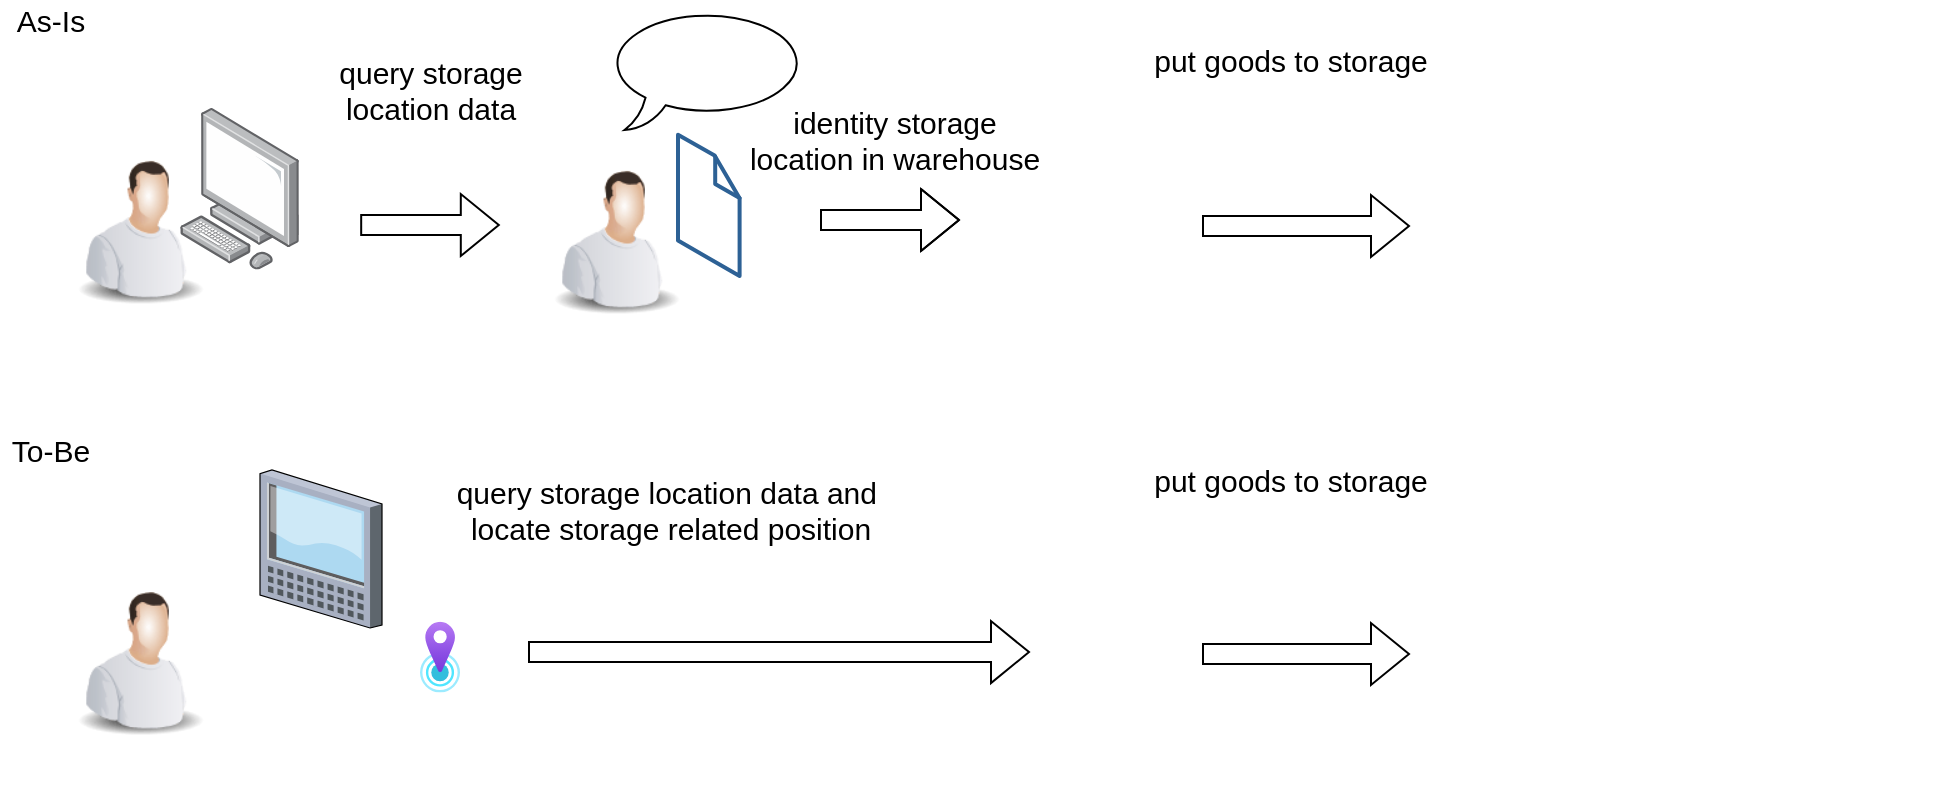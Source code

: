 <mxfile version="14.6.1" type="github">
  <diagram id="2iuG8Z94NuX4hexGVkdB" name="Page-1">
    <mxGraphModel dx="1248" dy="1875" grid="1" gridSize="10" guides="1" tooltips="1" connect="1" arrows="1" fold="1" page="1" pageScale="1" pageWidth="827" pageHeight="1169" math="0" shadow="0">
      <root>
        <mxCell id="0" />
        <mxCell id="1" parent="0" />
        <mxCell id="EWxh4YOVgIjpafD3qp9p-34" value="" style="edgeStyle=orthogonalEdgeStyle;shape=flexArrow;rounded=0;orthogonalLoop=1;jettySize=auto;html=1;fontColor=#000000;" edge="1" parent="1">
          <mxGeometry relative="1" as="geometry">
            <mxPoint x="260.09" y="-502.5" as="sourcePoint" />
            <mxPoint x="329.9" y="-502.5" as="targetPoint" />
          </mxGeometry>
        </mxCell>
        <mxCell id="EWxh4YOVgIjpafD3qp9p-6" value="" style="points=[];aspect=fixed;html=1;align=center;shadow=0;dashed=0;image;image=img/lib/allied_telesis/computer_and_terminals/Personal_Computer.svg;" vertex="1" parent="1">
          <mxGeometry x="170" y="-561" width="59.62" height="80.8" as="geometry" />
        </mxCell>
        <mxCell id="EWxh4YOVgIjpafD3qp9p-35" value="" style="edgeStyle=orthogonalEdgeStyle;shape=flexArrow;rounded=0;orthogonalLoop=1;jettySize=auto;html=1;fontColor=#000000;" edge="1" parent="1">
          <mxGeometry relative="1" as="geometry">
            <mxPoint x="490" y="-505" as="sourcePoint" />
            <mxPoint x="560" y="-505" as="targetPoint" />
            <Array as="points">
              <mxPoint x="530" y="-505" />
              <mxPoint x="530" y="-505" />
            </Array>
          </mxGeometry>
        </mxCell>
        <mxCell id="EWxh4YOVgIjpafD3qp9p-8" value="" style="verticalLabelPosition=bottom;html=1;verticalAlign=top;strokeWidth=1;align=center;outlineConnect=0;dashed=0;outlineConnect=0;shape=mxgraph.aws3d.file;aspect=fixed;strokeColor=#2d6195;fillColor=#ffffff;fontColor=#000000;" vertex="1" parent="1">
          <mxGeometry x="419" y="-547.6" width="30.8" height="70.6" as="geometry" />
        </mxCell>
        <mxCell id="EWxh4YOVgIjpafD3qp9p-37" value="" style="edgeStyle=orthogonalEdgeStyle;shape=flexArrow;rounded=0;orthogonalLoop=1;jettySize=auto;html=1;fontColor=#000000;" edge="1" parent="1">
          <mxGeometry relative="1" as="geometry">
            <mxPoint x="681" y="-502" as="sourcePoint" />
            <mxPoint x="785" y="-502" as="targetPoint" />
          </mxGeometry>
        </mxCell>
        <mxCell id="EWxh4YOVgIjpafD3qp9p-13" value="" style="shape=image;html=1;verticalAlign=top;verticalLabelPosition=bottom;labelBackgroundColor=#ffffff;imageAspect=0;aspect=fixed;image=https://cdn0.iconfinder.com/data/icons/containers/128/handle4.png;fontColor=#000000;flipH=1;" vertex="1" parent="1">
          <mxGeometry x="570" y="-576.3" width="128" height="128" as="geometry" />
        </mxCell>
        <mxCell id="EWxh4YOVgIjpafD3qp9p-19" value="" style="group" vertex="1" connectable="0" parent="1">
          <mxGeometry x="790" y="-591" width="267" height="160.6" as="geometry" />
        </mxCell>
        <mxCell id="EWxh4YOVgIjpafD3qp9p-15" value="" style="shape=image;html=1;verticalAlign=top;verticalLabelPosition=bottom;labelBackgroundColor=#ffffff;imageAspect=0;aspect=fixed;image=https://cdn0.iconfinder.com/data/icons/containers/128/self1.png;fontColor=#000000;" vertex="1" parent="EWxh4YOVgIjpafD3qp9p-19">
          <mxGeometry x="75" width="128" height="128" as="geometry" />
        </mxCell>
        <mxCell id="EWxh4YOVgIjpafD3qp9p-16" value="" style="shape=image;html=1;verticalAlign=top;verticalLabelPosition=bottom;labelBackgroundColor=#ffffff;imageAspect=0;aspect=fixed;image=https://cdn0.iconfinder.com/data/icons/containers/128/self1.png;fontColor=#000000;" vertex="1" parent="EWxh4YOVgIjpafD3qp9p-19">
          <mxGeometry x="139" y="7.8" width="128" height="128" as="geometry" />
        </mxCell>
        <mxCell id="EWxh4YOVgIjpafD3qp9p-17" value="" style="shape=image;html=1;verticalAlign=top;verticalLabelPosition=bottom;labelBackgroundColor=#ffffff;imageAspect=0;aspect=fixed;image=https://cdn0.iconfinder.com/data/icons/containers/128/self1.png;fontColor=#000000;" vertex="1" parent="EWxh4YOVgIjpafD3qp9p-19">
          <mxGeometry y="21.33" width="128" height="128" as="geometry" />
        </mxCell>
        <mxCell id="EWxh4YOVgIjpafD3qp9p-18" value="" style="shape=image;html=1;verticalAlign=top;verticalLabelPosition=bottom;labelBackgroundColor=#ffffff;imageAspect=0;aspect=fixed;image=https://cdn0.iconfinder.com/data/icons/containers/128/self1.png;fontColor=#000000;" vertex="1" parent="EWxh4YOVgIjpafD3qp9p-19">
          <mxGeometry x="64" y="32.6" width="128" height="128" as="geometry" />
        </mxCell>
        <mxCell id="EWxh4YOVgIjpafD3qp9p-31" value="" style="whiteSpace=wrap;html=1;shape=mxgraph.basic.oval_callout;fontColor=#000000;" vertex="1" parent="1">
          <mxGeometry x="384" y="-610" width="100" height="60" as="geometry" />
        </mxCell>
        <mxCell id="EWxh4YOVgIjpafD3qp9p-32" value="" style="shape=image;html=1;verticalAlign=top;verticalLabelPosition=bottom;labelBackgroundColor=#ffffff;imageAspect=0;aspect=fixed;image=https://cdn1.iconfinder.com/data/icons/business-456/500/global-business-128.png;fontColor=#000000;sketch=0;" vertex="1" parent="1">
          <mxGeometry x="390" y="-604" width="38" height="38" as="geometry" />
        </mxCell>
        <mxCell id="EWxh4YOVgIjpafD3qp9p-30" value="" style="shape=image;html=1;verticalAlign=top;verticalLabelPosition=bottom;labelBackgroundColor=#ffffff;imageAspect=0;aspect=fixed;image=https://cdn2.iconfinder.com/data/icons/miscellaneous-31/60/map-128.png;fontColor=#000000;" vertex="1" parent="1">
          <mxGeometry x="428" y="-604" width="39" height="39" as="geometry" />
        </mxCell>
        <mxCell id="EWxh4YOVgIjpafD3qp9p-38" value="query storage &lt;br&gt;location data" style="text;html=1;align=center;verticalAlign=middle;resizable=0;points=[];autosize=1;strokeColor=none;fontSize=15;fontStyle=0" vertex="1" parent="1">
          <mxGeometry x="240" y="-590" width="110" height="40" as="geometry" />
        </mxCell>
        <mxCell id="EWxh4YOVgIjpafD3qp9p-39" value="identity storage&lt;br&gt;location in warehouse" style="text;html=1;align=center;verticalAlign=middle;resizable=0;points=[];autosize=1;strokeColor=none;fontSize=15;fontStyle=0" vertex="1" parent="1">
          <mxGeometry x="447" y="-565" width="160" height="40" as="geometry" />
        </mxCell>
        <mxCell id="EWxh4YOVgIjpafD3qp9p-40" value="put goods to storage" style="text;html=1;align=center;verticalAlign=middle;resizable=0;points=[];autosize=1;strokeColor=none;fontSize=15;fontStyle=0" vertex="1" parent="1">
          <mxGeometry x="650" y="-595" width="150" height="20" as="geometry" />
        </mxCell>
        <mxCell id="EWxh4YOVgIjpafD3qp9p-41" value="" style="image;html=1;image=img/lib/clip_art/people/Worker_Man_128x128.png;labelBackgroundColor=#ffffff;sketch=0;fontSize=15;" vertex="1" parent="1">
          <mxGeometry x="110" y="-542" width="80" height="80" as="geometry" />
        </mxCell>
        <mxCell id="EWxh4YOVgIjpafD3qp9p-42" value="" style="image;html=1;image=img/lib/clip_art/people/Worker_Man_128x128.png;labelBackgroundColor=#ffffff;sketch=0;fontSize=15;" vertex="1" parent="1">
          <mxGeometry x="348" y="-537" width="80" height="80" as="geometry" />
        </mxCell>
        <mxCell id="EWxh4YOVgIjpafD3qp9p-49" value="" style="edgeStyle=orthogonalEdgeStyle;shape=flexArrow;rounded=0;orthogonalLoop=1;jettySize=auto;html=1;fontColor=#000000;" edge="1" parent="1">
          <mxGeometry relative="1" as="geometry">
            <mxPoint x="681" y="-288" as="sourcePoint" />
            <mxPoint x="785" y="-288" as="targetPoint" />
          </mxGeometry>
        </mxCell>
        <mxCell id="EWxh4YOVgIjpafD3qp9p-50" value="" style="shape=image;html=1;verticalAlign=top;verticalLabelPosition=bottom;labelBackgroundColor=#ffffff;imageAspect=0;aspect=fixed;image=https://cdn0.iconfinder.com/data/icons/containers/128/handle4.png;fontColor=#000000;flipH=1;" vertex="1" parent="1">
          <mxGeometry x="570" y="-364.7" width="128" height="128" as="geometry" />
        </mxCell>
        <mxCell id="EWxh4YOVgIjpafD3qp9p-51" value="" style="group" vertex="1" connectable="0" parent="1">
          <mxGeometry x="790" y="-381" width="267" height="160.6" as="geometry" />
        </mxCell>
        <mxCell id="EWxh4YOVgIjpafD3qp9p-52" value="" style="shape=image;html=1;verticalAlign=top;verticalLabelPosition=bottom;labelBackgroundColor=#ffffff;imageAspect=0;aspect=fixed;image=https://cdn0.iconfinder.com/data/icons/containers/128/self1.png;fontColor=#000000;" vertex="1" parent="EWxh4YOVgIjpafD3qp9p-51">
          <mxGeometry x="75" width="128" height="128" as="geometry" />
        </mxCell>
        <mxCell id="EWxh4YOVgIjpafD3qp9p-53" value="" style="shape=image;html=1;verticalAlign=top;verticalLabelPosition=bottom;labelBackgroundColor=#ffffff;imageAspect=0;aspect=fixed;image=https://cdn0.iconfinder.com/data/icons/containers/128/self1.png;fontColor=#000000;" vertex="1" parent="EWxh4YOVgIjpafD3qp9p-51">
          <mxGeometry x="139" y="7.8" width="128" height="128" as="geometry" />
        </mxCell>
        <mxCell id="EWxh4YOVgIjpafD3qp9p-54" value="" style="shape=image;html=1;verticalAlign=top;verticalLabelPosition=bottom;labelBackgroundColor=#ffffff;imageAspect=0;aspect=fixed;image=https://cdn0.iconfinder.com/data/icons/containers/128/self1.png;fontColor=#000000;" vertex="1" parent="EWxh4YOVgIjpafD3qp9p-51">
          <mxGeometry y="21.33" width="128" height="128" as="geometry" />
        </mxCell>
        <mxCell id="EWxh4YOVgIjpafD3qp9p-55" value="" style="shape=image;html=1;verticalAlign=top;verticalLabelPosition=bottom;labelBackgroundColor=#ffffff;imageAspect=0;aspect=fixed;image=https://cdn0.iconfinder.com/data/icons/containers/128/self1.png;fontColor=#000000;" vertex="1" parent="EWxh4YOVgIjpafD3qp9p-51">
          <mxGeometry x="64" y="32.6" width="128" height="128" as="geometry" />
        </mxCell>
        <mxCell id="EWxh4YOVgIjpafD3qp9p-59" value="query storage&amp;nbsp;location data and&amp;nbsp;&lt;br&gt;locate storage related position" style="text;html=1;align=center;verticalAlign=middle;resizable=0;points=[];autosize=1;strokeColor=none;fontSize=15;fontStyle=0" vertex="1" parent="1">
          <mxGeometry x="300" y="-380" width="230" height="40" as="geometry" />
        </mxCell>
        <mxCell id="EWxh4YOVgIjpafD3qp9p-61" value="put goods to storage" style="text;html=1;align=center;verticalAlign=middle;resizable=0;points=[];autosize=1;strokeColor=none;fontSize=15;fontStyle=0" vertex="1" parent="1">
          <mxGeometry x="650" y="-385" width="150" height="20" as="geometry" />
        </mxCell>
        <mxCell id="EWxh4YOVgIjpafD3qp9p-63" value="" style="image;html=1;image=img/lib/clip_art/people/Worker_Man_128x128.png;labelBackgroundColor=#ffffff;sketch=0;fontSize=15;" vertex="1" parent="1">
          <mxGeometry x="110" y="-326.45" width="80" height="80" as="geometry" />
        </mxCell>
        <mxCell id="EWxh4YOVgIjpafD3qp9p-64" value="" style="verticalLabelPosition=bottom;aspect=fixed;html=1;verticalAlign=top;strokeColor=none;align=center;outlineConnect=0;shape=mxgraph.citrix.tablet_1;labelBackgroundColor=#ffffff;sketch=0;fontSize=15;" vertex="1" parent="1">
          <mxGeometry x="210" y="-380" width="61" height="79" as="geometry" />
        </mxCell>
        <mxCell id="EWxh4YOVgIjpafD3qp9p-66" value="" style="shape=image;html=1;verticalAlign=top;verticalLabelPosition=bottom;labelBackgroundColor=#ffffff;imageAspect=0;aspect=fixed;image=https://cdn2.iconfinder.com/data/icons/business-charts-free-pack/2253/Heatmap-128.png;sketch=0;fontSize=15;" vertex="1" parent="1">
          <mxGeometry x="280" y="-304.2" width="58" height="58" as="geometry" />
        </mxCell>
        <mxCell id="EWxh4YOVgIjpafD3qp9p-65" value="" style="aspect=fixed;html=1;points=[];align=center;image;fontSize=12;image=img/lib/azure2/general/Location.svg;labelBackgroundColor=#ffffff;sketch=0;" vertex="1" parent="1">
          <mxGeometry x="290" y="-304.2" width="20" height="35.5" as="geometry" />
        </mxCell>
        <mxCell id="EWxh4YOVgIjpafD3qp9p-67" value="" style="edgeStyle=orthogonalEdgeStyle;shape=flexArrow;rounded=0;orthogonalLoop=1;jettySize=auto;html=1;fontColor=#000000;" edge="1" parent="1">
          <mxGeometry relative="1" as="geometry">
            <mxPoint x="344" y="-288.95" as="sourcePoint" />
            <mxPoint x="595" y="-288.95" as="targetPoint" />
          </mxGeometry>
        </mxCell>
        <mxCell id="EWxh4YOVgIjpafD3qp9p-68" value="As-Is" style="text;html=1;align=center;verticalAlign=middle;resizable=0;points=[];autosize=1;strokeColor=none;fontSize=15;" vertex="1" parent="1">
          <mxGeometry x="80" y="-615" width="50" height="20" as="geometry" />
        </mxCell>
        <mxCell id="EWxh4YOVgIjpafD3qp9p-69" value="To-Be" style="text;html=1;align=center;verticalAlign=middle;resizable=0;points=[];autosize=1;strokeColor=none;fontSize=15;" vertex="1" parent="1">
          <mxGeometry x="80" y="-400" width="50" height="20" as="geometry" />
        </mxCell>
      </root>
    </mxGraphModel>
  </diagram>
</mxfile>
